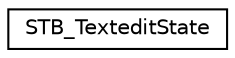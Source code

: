 digraph "Graphical Class Hierarchy"
{
  edge [fontname="Helvetica",fontsize="10",labelfontname="Helvetica",labelfontsize="10"];
  node [fontname="Helvetica",fontsize="10",shape=record];
  rankdir="LR";
  Node0 [label="STB_TexteditState",height=0.2,width=0.4,color="black", fillcolor="white", style="filled",URL="$structSTB__TexteditState.html"];
}

